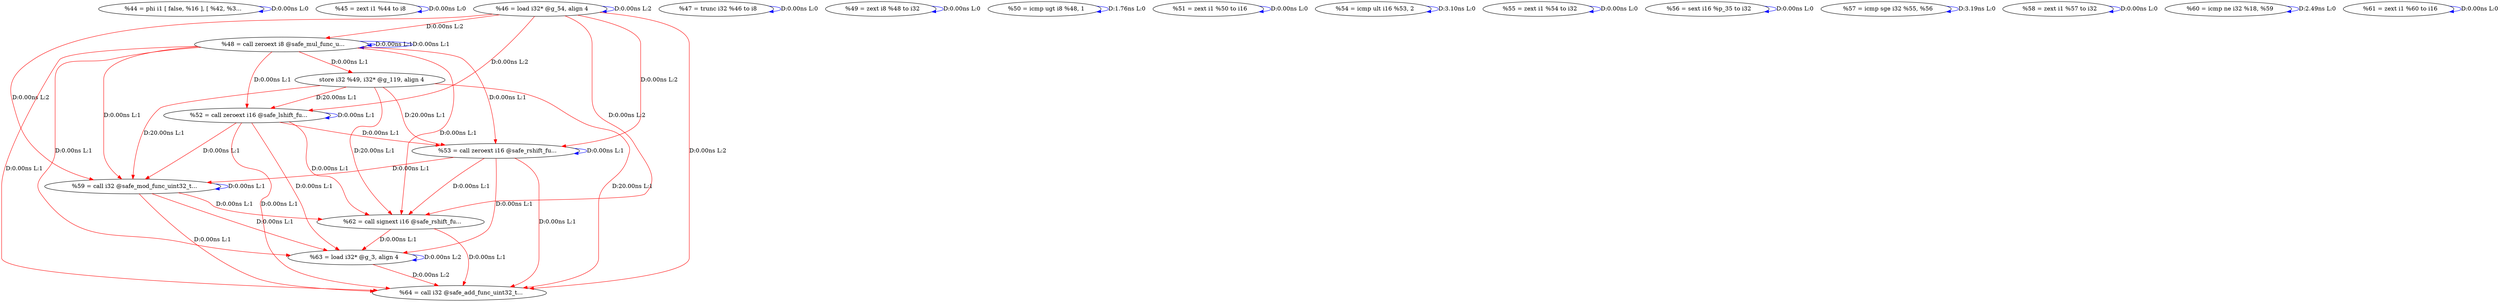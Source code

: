 digraph {
Node0x3399cf0[label="  %44 = phi i1 [ false, %16 ], [ %42, %3..."];
Node0x3399cf0 -> Node0x3399cf0[label="D:0.00ns L:0",color=blue];
Node0x3399dd0[label="  %45 = zext i1 %44 to i8"];
Node0x3399dd0 -> Node0x3399dd0[label="D:0.00ns L:0",color=blue];
Node0x3399eb0[label="  %46 = load i32* @g_54, align 4"];
Node0x3399eb0 -> Node0x3399eb0[label="D:0.00ns L:2",color=blue];
Node0x33fe490[label="  %48 = call zeroext i8 @safe_mul_func_u..."];
Node0x3399eb0 -> Node0x33fe490[label="D:0.00ns L:2",color=red];
Node0x339a960[label="  %52 = call zeroext i16 @safe_lshift_fu..."];
Node0x3399eb0 -> Node0x339a960[label="D:0.00ns L:2",color=red];
Node0x339aa40[label="  %53 = call zeroext i16 @safe_rshift_fu..."];
Node0x3399eb0 -> Node0x339aa40[label="D:0.00ns L:2",color=red];
Node0x339afe0[label="  %59 = call i32 @safe_mod_func_uint32_t..."];
Node0x3399eb0 -> Node0x339afe0[label="D:0.00ns L:2",color=red];
Node0x339b280[label="  %62 = call signext i16 @safe_rshift_fu..."];
Node0x3399eb0 -> Node0x339b280[label="D:0.00ns L:2",color=red];
Node0x339b440[label="  %64 = call i32 @safe_add_func_uint32_t..."];
Node0x3399eb0 -> Node0x339b440[label="D:0.00ns L:2",color=red];
Node0x3399f90[label="  %47 = trunc i32 %46 to i8"];
Node0x3399f90 -> Node0x3399f90[label="D:0.00ns L:0",color=blue];
Node0x33fe490 -> Node0x33fe490[label="D:0.00ns L:1",color=blue];
Node0x33fe490 -> Node0x33fe490[label="D:0.00ns L:1",color=blue];
Node0x33fe680[label="  store i32 %49, i32* @g_119, align 4"];
Node0x33fe490 -> Node0x33fe680[label="D:0.00ns L:1",color=red];
Node0x33fe490 -> Node0x339a960[label="D:0.00ns L:1",color=red];
Node0x33fe490 -> Node0x339aa40[label="D:0.00ns L:1",color=red];
Node0x33fe490 -> Node0x339afe0[label="D:0.00ns L:1",color=red];
Node0x33fe490 -> Node0x339b280[label="D:0.00ns L:1",color=red];
Node0x339b360[label="  %63 = load i32* @g_3, align 4"];
Node0x33fe490 -> Node0x339b360[label="D:0.00ns L:1",color=red];
Node0x33fe490 -> Node0x339b440[label="D:0.00ns L:1",color=red];
Node0x33fe5a0[label="  %49 = zext i8 %48 to i32"];
Node0x33fe5a0 -> Node0x33fe5a0[label="D:0.00ns L:0",color=blue];
Node0x33fe680 -> Node0x339a960[label="D:20.00ns L:1",color=red];
Node0x33fe680 -> Node0x339aa40[label="D:20.00ns L:1",color=red];
Node0x33fe680 -> Node0x339afe0[label="D:20.00ns L:1",color=red];
Node0x33fe680 -> Node0x339b280[label="D:20.00ns L:1",color=red];
Node0x33fe680 -> Node0x339b440[label="D:20.00ns L:1",color=red];
Node0x33fe790[label="  %50 = icmp ugt i8 %48, 1"];
Node0x33fe790 -> Node0x33fe790[label="D:1.76ns L:0",color=blue];
Node0x339a880[label="  %51 = zext i1 %50 to i16"];
Node0x339a880 -> Node0x339a880[label="D:0.00ns L:0",color=blue];
Node0x339a960 -> Node0x339a960[label="D:0.00ns L:1",color=blue];
Node0x339a960 -> Node0x339aa40[label="D:0.00ns L:1",color=red];
Node0x339a960 -> Node0x339afe0[label="D:0.00ns L:1",color=red];
Node0x339a960 -> Node0x339b280[label="D:0.00ns L:1",color=red];
Node0x339a960 -> Node0x339b360[label="D:0.00ns L:1",color=red];
Node0x339a960 -> Node0x339b440[label="D:0.00ns L:1",color=red];
Node0x339aa40 -> Node0x339aa40[label="D:0.00ns L:1",color=blue];
Node0x339aa40 -> Node0x339afe0[label="D:0.00ns L:1",color=red];
Node0x339aa40 -> Node0x339b280[label="D:0.00ns L:1",color=red];
Node0x339aa40 -> Node0x339b360[label="D:0.00ns L:1",color=red];
Node0x339aa40 -> Node0x339b440[label="D:0.00ns L:1",color=red];
Node0x339ab20[label="  %54 = icmp ult i16 %53, 2"];
Node0x339ab20 -> Node0x339ab20[label="D:3.10ns L:0",color=blue];
Node0x339ac30[label="  %55 = zext i1 %54 to i32"];
Node0x339ac30 -> Node0x339ac30[label="D:0.00ns L:0",color=blue];
Node0x339ad10[label="  %56 = sext i16 %p_35 to i32"];
Node0x339ad10 -> Node0x339ad10[label="D:0.00ns L:0",color=blue];
Node0x339adf0[label="  %57 = icmp sge i32 %55, %56"];
Node0x339adf0 -> Node0x339adf0[label="D:3.19ns L:0",color=blue];
Node0x339af00[label="  %58 = zext i1 %57 to i32"];
Node0x339af00 -> Node0x339af00[label="D:0.00ns L:0",color=blue];
Node0x339afe0 -> Node0x339afe0[label="D:0.00ns L:1",color=blue];
Node0x339afe0 -> Node0x339b280[label="D:0.00ns L:1",color=red];
Node0x339afe0 -> Node0x339b360[label="D:0.00ns L:1",color=red];
Node0x339afe0 -> Node0x339b440[label="D:0.00ns L:1",color=red];
Node0x339b0c0[label="  %60 = icmp ne i32 %18, %59"];
Node0x339b0c0 -> Node0x339b0c0[label="D:2.49ns L:0",color=blue];
Node0x339b1a0[label="  %61 = zext i1 %60 to i16"];
Node0x339b1a0 -> Node0x339b1a0[label="D:0.00ns L:0",color=blue];
Node0x339b280 -> Node0x339b360[label="D:0.00ns L:1",color=red];
Node0x339b280 -> Node0x339b440[label="D:0.00ns L:1",color=red];
Node0x339b360 -> Node0x339b360[label="D:0.00ns L:2",color=blue];
Node0x339b360 -> Node0x339b440[label="D:0.00ns L:2",color=red];
}
